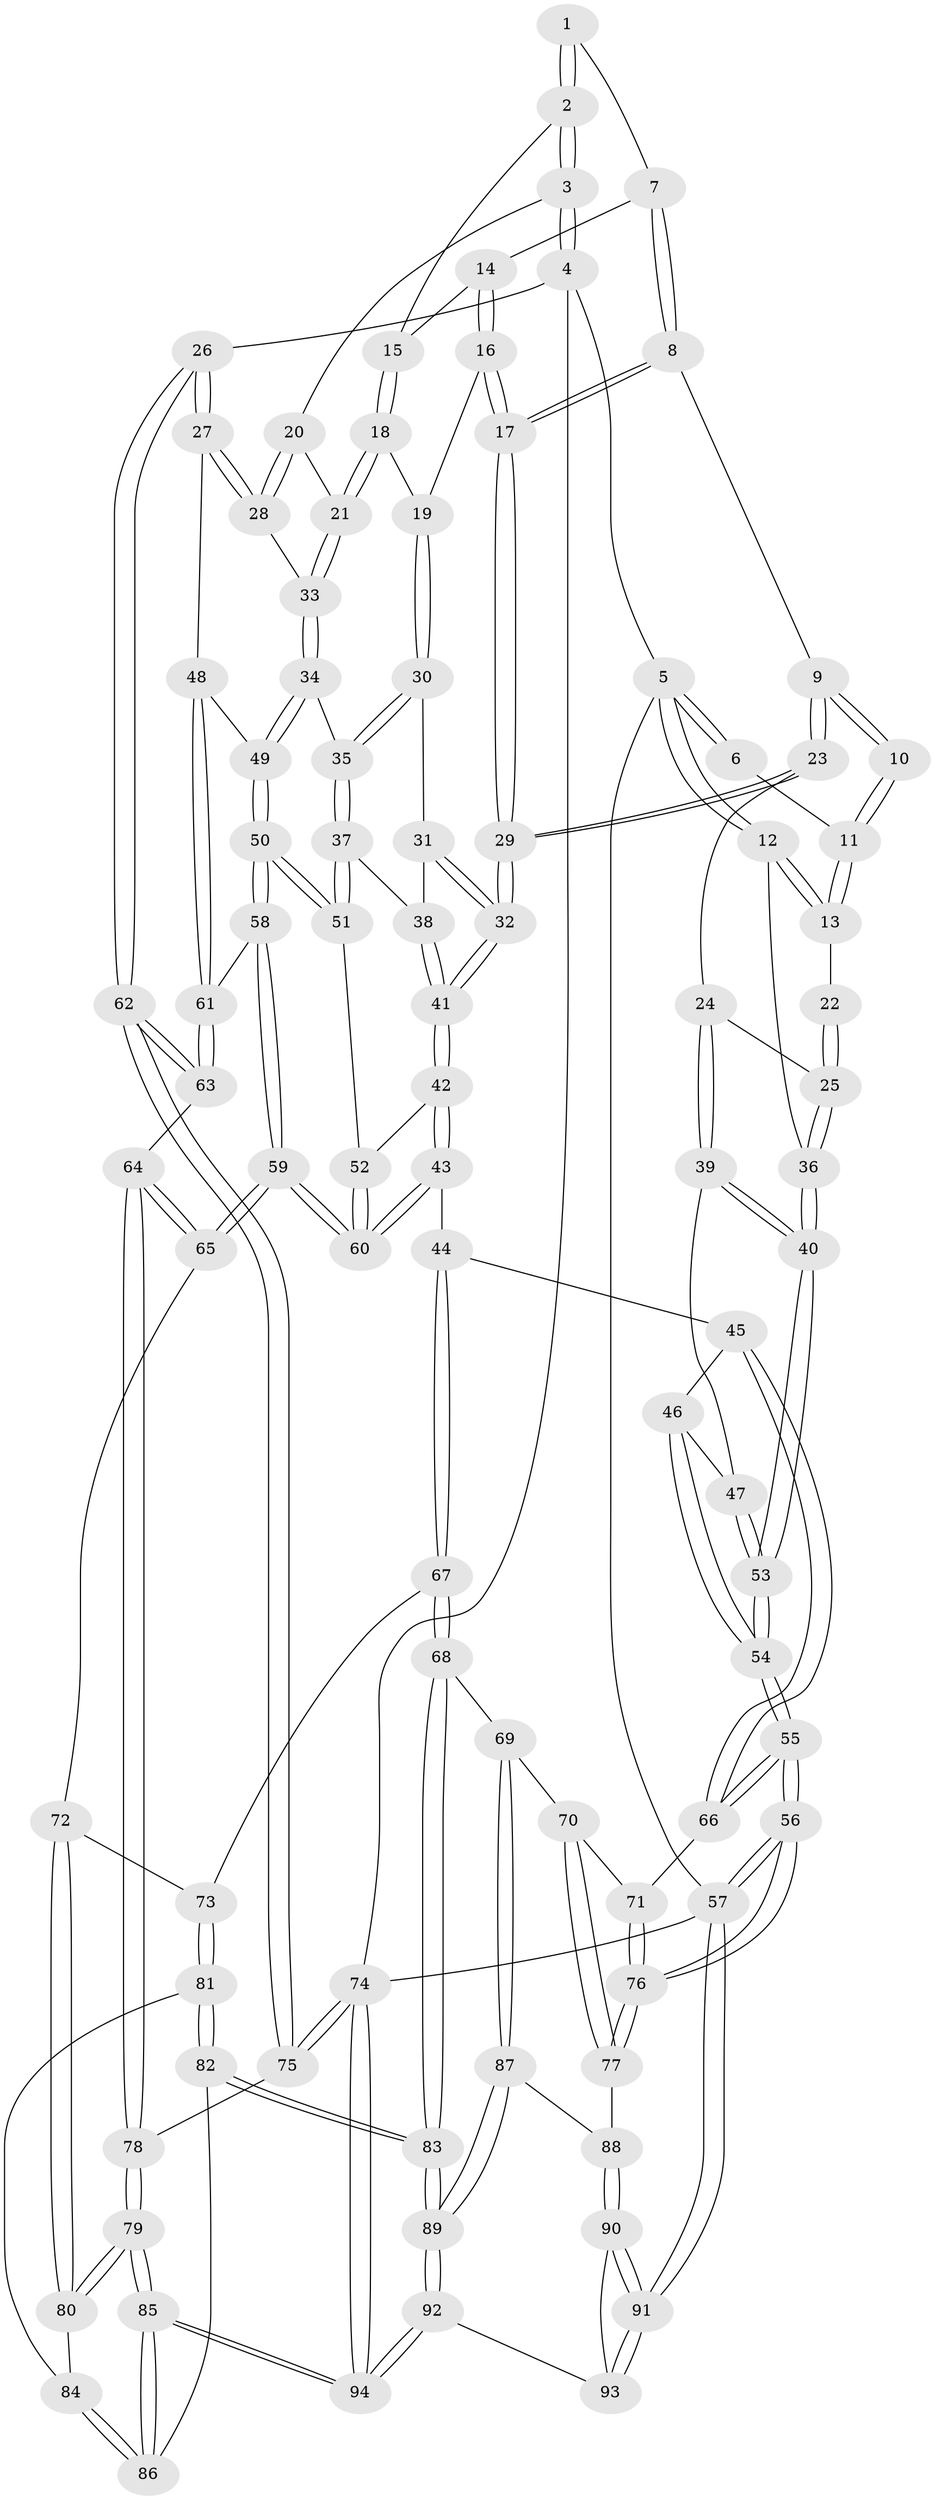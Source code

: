 // Generated by graph-tools (version 1.1) at 2025/27/03/09/25 03:27:07]
// undirected, 94 vertices, 232 edges
graph export_dot {
graph [start="1"]
  node [color=gray90,style=filled];
  1 [pos="+0.4159287216021729+0"];
  2 [pos="+0.9560153638286951+0"];
  3 [pos="+1+0"];
  4 [pos="+1+0"];
  5 [pos="+0+0"];
  6 [pos="+0.307800882565862+0"];
  7 [pos="+0.4408469054502408+0"];
  8 [pos="+0.33882141662907495+0.1563365241485326"];
  9 [pos="+0.2626684549101663+0.14871421238987245"];
  10 [pos="+0.231310846143941+0.10404131836616845"];
  11 [pos="+0.23746352024417824+0.05243083312040218"];
  12 [pos="+0+0"];
  13 [pos="+0+0"];
  14 [pos="+0.4715436463761864+0"];
  15 [pos="+0.6099139348143588+0.09446435747032426"];
  16 [pos="+0.4935387906146051+0.19200384599926149"];
  17 [pos="+0.3631932453113447+0.18926732883830305"];
  18 [pos="+0.6163692356090814+0.11992485840918202"];
  19 [pos="+0.5143984985636534+0.20368279629633956"];
  20 [pos="+0.9885934395386119+0"];
  21 [pos="+0.715666798080259+0.19191720124402734"];
  22 [pos="+0.15667247114379668+0.09021061663992604"];
  23 [pos="+0.17959828479158393+0.24656169100195652"];
  24 [pos="+0.16084436512526093+0.2561005384604525"];
  25 [pos="+0.10810645421248444+0.21231896010743723"];
  26 [pos="+1+0.3987577805678786"];
  27 [pos="+1+0.38416321932245834"];
  28 [pos="+0.872012927380709+0.2763965370317662"];
  29 [pos="+0.3622283330582239+0.3383166252499346"];
  30 [pos="+0.531522904256199+0.2655270329566247"];
  31 [pos="+0.5308949303896413+0.26595640011114186"];
  32 [pos="+0.3664318318927271+0.35086031368517206"];
  33 [pos="+0.7257514556894914+0.2737325378041054"];
  34 [pos="+0.7101978781520503+0.29691074628417247"];
  35 [pos="+0.6046131198795446+0.3126252472934931"];
  36 [pos="+0+0.0029192899303976927"];
  37 [pos="+0.5535574451116821+0.41003786335505005"];
  38 [pos="+0.47862951336444043+0.404795448733529"];
  39 [pos="+0.151723925064359+0.2901644224173744"];
  40 [pos="+0+0.3222089640075523"];
  41 [pos="+0.3614071927263334+0.4156816486791497"];
  42 [pos="+0.3231877151134953+0.4849276737101637"];
  43 [pos="+0.3046996450826886+0.5128934096601259"];
  44 [pos="+0.2881342511365147+0.5215143196149115"];
  45 [pos="+0.2771048871055522+0.5224987411239238"];
  46 [pos="+0.17635035071805252+0.44647226484524927"];
  47 [pos="+0.153279625859919+0.41888613998108143"];
  48 [pos="+0.8900379452838671+0.44181456058343055"];
  49 [pos="+0.7307641924343689+0.3954241308088401"];
  50 [pos="+0.6856052866402493+0.5207605762933979"];
  51 [pos="+0.559372410705381+0.4234048919617572"];
  52 [pos="+0.5338523817133287+0.47822697140957404"];
  53 [pos="+0+0.37999355197886814"];
  54 [pos="+0+0.6843607466373495"];
  55 [pos="+0+0.6938065039308433"];
  56 [pos="+0+1"];
  57 [pos="+0+1"];
  58 [pos="+0.6875592239617696+0.5426020785169304"];
  59 [pos="+0.569149615395291+0.6396398867040874"];
  60 [pos="+0.534408893982625+0.6127789977515518"];
  61 [pos="+0.8060562407501193+0.594867523780465"];
  62 [pos="+1+0.7006147718331833"];
  63 [pos="+0.8517435195154758+0.6607152844114653"];
  64 [pos="+0.7385427927588507+0.809536686936554"];
  65 [pos="+0.5690203771357095+0.6612336831056469"];
  66 [pos="+0.15646006926832975+0.6603761346933064"];
  67 [pos="+0.3749120068933358+0.7568546236081681"];
  68 [pos="+0.3378175650110467+0.7996313995951617"];
  69 [pos="+0.31106693441899175+0.8103586351178536"];
  70 [pos="+0.1874354698932827+0.7297891027238005"];
  71 [pos="+0.17331561161026207+0.7101024697390053"];
  72 [pos="+0.501347622363666+0.7520794291213067"];
  73 [pos="+0.48657552092875545+0.7612498336048624"];
  74 [pos="+1+1"];
  75 [pos="+1+0.7360100949161776"];
  76 [pos="+0.07184228420785244+0.9049029891435285"];
  77 [pos="+0.18705637362869576+0.8654031854153332"];
  78 [pos="+0.7388521049062071+0.8569178878293767"];
  79 [pos="+0.7329866006932809+0.9067418330510194"];
  80 [pos="+0.5835243655027402+0.8428623980894829"];
  81 [pos="+0.48001161860252356+0.8478573159527514"];
  82 [pos="+0.45526737306943027+0.9301830282083334"];
  83 [pos="+0.4345183724118481+0.9471574869209656"];
  84 [pos="+0.5493010031959218+0.8719843185387217"];
  85 [pos="+0.7473722773337004+1"];
  86 [pos="+0.5419806127133392+0.9308872284147081"];
  87 [pos="+0.26589659821730255+0.8854186590563825"];
  88 [pos="+0.26294901540712423+0.8868148838658434"];
  89 [pos="+0.4086075060240948+1"];
  90 [pos="+0.25469356128647896+0.9079696528965734"];
  91 [pos="+0+1"];
  92 [pos="+0.3925389213133684+1"];
  93 [pos="+0.2834876507180511+1"];
  94 [pos="+0.8688692399941635+1"];
  1 -- 2;
  1 -- 2;
  1 -- 7;
  2 -- 3;
  2 -- 3;
  2 -- 15;
  3 -- 4;
  3 -- 4;
  3 -- 20;
  4 -- 5;
  4 -- 26;
  4 -- 74;
  5 -- 6;
  5 -- 6;
  5 -- 12;
  5 -- 12;
  5 -- 57;
  6 -- 11;
  7 -- 8;
  7 -- 8;
  7 -- 14;
  8 -- 9;
  8 -- 17;
  8 -- 17;
  9 -- 10;
  9 -- 10;
  9 -- 23;
  9 -- 23;
  10 -- 11;
  10 -- 11;
  11 -- 13;
  11 -- 13;
  12 -- 13;
  12 -- 13;
  12 -- 36;
  13 -- 22;
  14 -- 15;
  14 -- 16;
  14 -- 16;
  15 -- 18;
  15 -- 18;
  16 -- 17;
  16 -- 17;
  16 -- 19;
  17 -- 29;
  17 -- 29;
  18 -- 19;
  18 -- 21;
  18 -- 21;
  19 -- 30;
  19 -- 30;
  20 -- 21;
  20 -- 28;
  20 -- 28;
  21 -- 33;
  21 -- 33;
  22 -- 25;
  22 -- 25;
  23 -- 24;
  23 -- 29;
  23 -- 29;
  24 -- 25;
  24 -- 39;
  24 -- 39;
  25 -- 36;
  25 -- 36;
  26 -- 27;
  26 -- 27;
  26 -- 62;
  26 -- 62;
  27 -- 28;
  27 -- 28;
  27 -- 48;
  28 -- 33;
  29 -- 32;
  29 -- 32;
  30 -- 31;
  30 -- 35;
  30 -- 35;
  31 -- 32;
  31 -- 32;
  31 -- 38;
  32 -- 41;
  32 -- 41;
  33 -- 34;
  33 -- 34;
  34 -- 35;
  34 -- 49;
  34 -- 49;
  35 -- 37;
  35 -- 37;
  36 -- 40;
  36 -- 40;
  37 -- 38;
  37 -- 51;
  37 -- 51;
  38 -- 41;
  38 -- 41;
  39 -- 40;
  39 -- 40;
  39 -- 47;
  40 -- 53;
  40 -- 53;
  41 -- 42;
  41 -- 42;
  42 -- 43;
  42 -- 43;
  42 -- 52;
  43 -- 44;
  43 -- 60;
  43 -- 60;
  44 -- 45;
  44 -- 67;
  44 -- 67;
  45 -- 46;
  45 -- 66;
  45 -- 66;
  46 -- 47;
  46 -- 54;
  46 -- 54;
  47 -- 53;
  47 -- 53;
  48 -- 49;
  48 -- 61;
  48 -- 61;
  49 -- 50;
  49 -- 50;
  50 -- 51;
  50 -- 51;
  50 -- 58;
  50 -- 58;
  51 -- 52;
  52 -- 60;
  52 -- 60;
  53 -- 54;
  53 -- 54;
  54 -- 55;
  54 -- 55;
  55 -- 56;
  55 -- 56;
  55 -- 66;
  55 -- 66;
  56 -- 57;
  56 -- 57;
  56 -- 76;
  56 -- 76;
  57 -- 91;
  57 -- 91;
  57 -- 74;
  58 -- 59;
  58 -- 59;
  58 -- 61;
  59 -- 60;
  59 -- 60;
  59 -- 65;
  59 -- 65;
  61 -- 63;
  61 -- 63;
  62 -- 63;
  62 -- 63;
  62 -- 75;
  62 -- 75;
  63 -- 64;
  64 -- 65;
  64 -- 65;
  64 -- 78;
  64 -- 78;
  65 -- 72;
  66 -- 71;
  67 -- 68;
  67 -- 68;
  67 -- 73;
  68 -- 69;
  68 -- 83;
  68 -- 83;
  69 -- 70;
  69 -- 87;
  69 -- 87;
  70 -- 71;
  70 -- 77;
  70 -- 77;
  71 -- 76;
  71 -- 76;
  72 -- 73;
  72 -- 80;
  72 -- 80;
  73 -- 81;
  73 -- 81;
  74 -- 75;
  74 -- 75;
  74 -- 94;
  74 -- 94;
  75 -- 78;
  76 -- 77;
  76 -- 77;
  77 -- 88;
  78 -- 79;
  78 -- 79;
  79 -- 80;
  79 -- 80;
  79 -- 85;
  79 -- 85;
  80 -- 84;
  81 -- 82;
  81 -- 82;
  81 -- 84;
  82 -- 83;
  82 -- 83;
  82 -- 86;
  83 -- 89;
  83 -- 89;
  84 -- 86;
  84 -- 86;
  85 -- 86;
  85 -- 86;
  85 -- 94;
  85 -- 94;
  87 -- 88;
  87 -- 89;
  87 -- 89;
  88 -- 90;
  88 -- 90;
  89 -- 92;
  89 -- 92;
  90 -- 91;
  90 -- 91;
  90 -- 93;
  91 -- 93;
  91 -- 93;
  92 -- 93;
  92 -- 94;
  92 -- 94;
}
